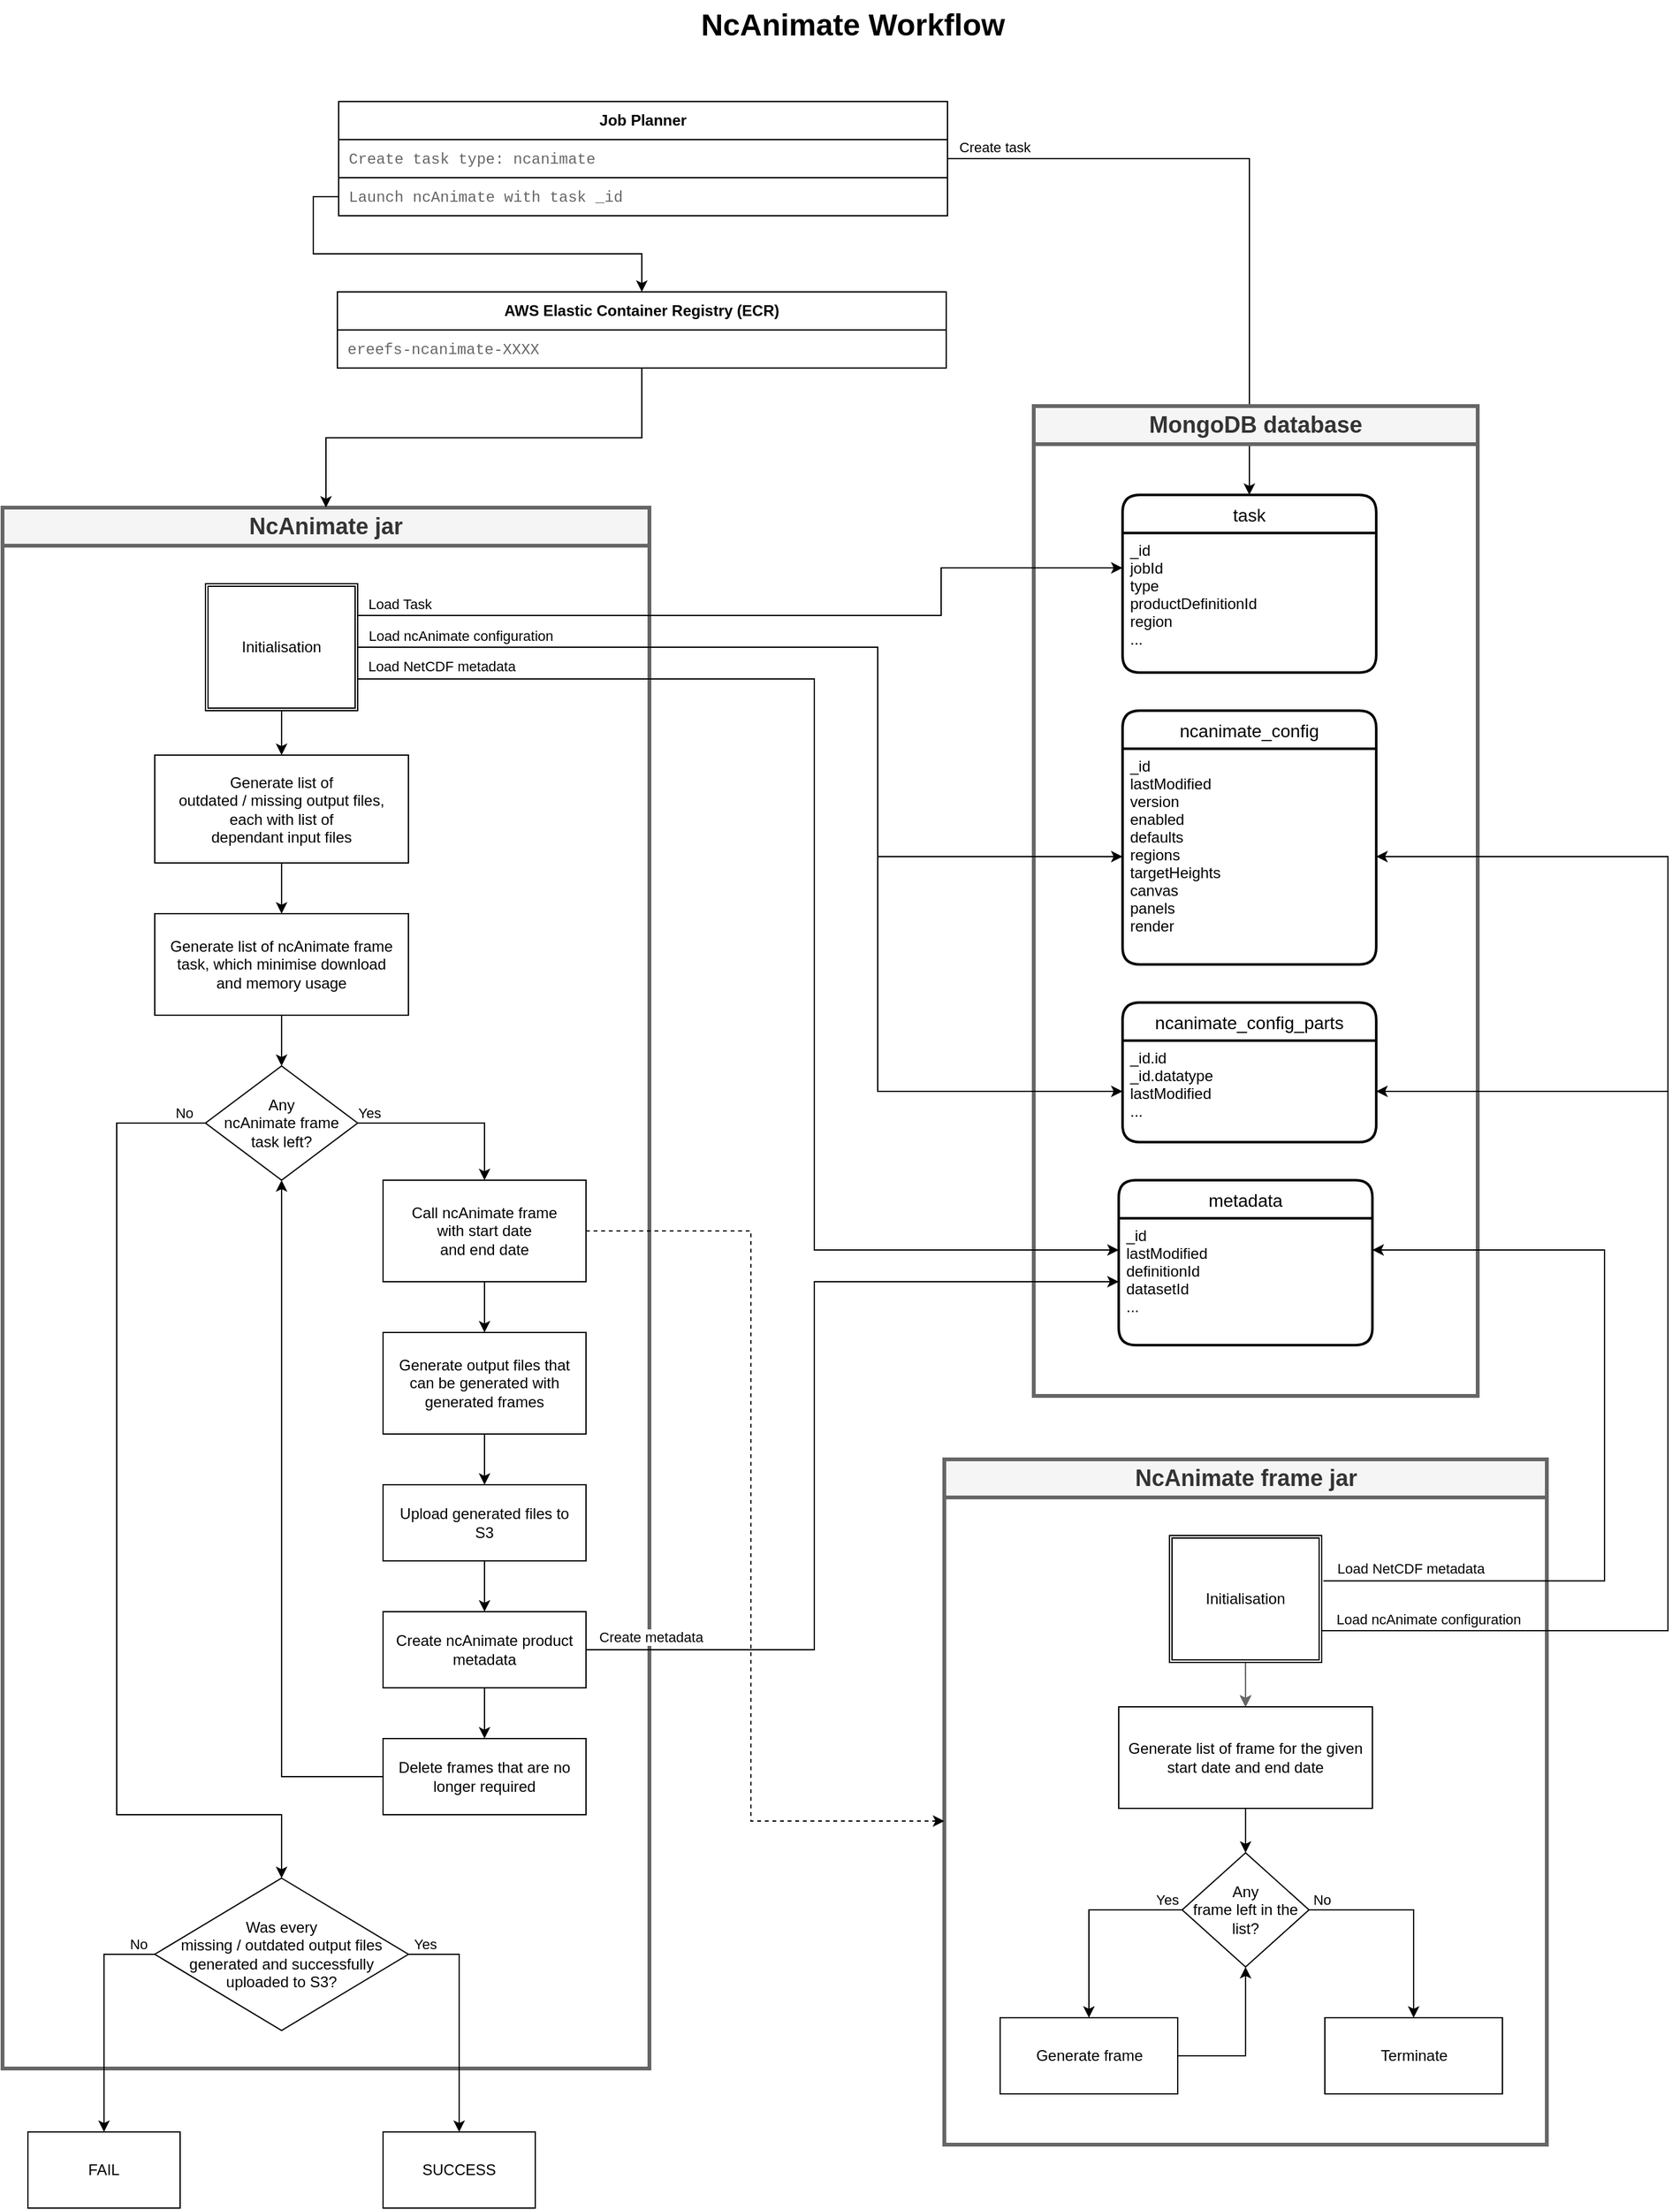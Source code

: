 <mxfile version="13.6.2" type="device"><diagram id="C5RBs43oDa-KdzZeNtuy" name="Page-1"><mxGraphModel dx="1420" dy="736" grid="1" gridSize="10" guides="1" tooltips="1" connect="1" arrows="1" fold="1" page="1" pageScale="1" pageWidth="827" pageHeight="1169" math="0" shadow="0"><root><mxCell id="WIyWlLk6GJQsqaUBKTNV-0"/><mxCell id="WIyWlLk6GJQsqaUBKTNV-1" parent="WIyWlLk6GJQsqaUBKTNV-0"/><mxCell id="NhHj3E5nUZnqFbDdkS2B-16" style="edgeStyle=orthogonalEdgeStyle;rounded=0;orthogonalLoop=1;jettySize=auto;html=1;entryX=0.5;entryY=0;entryDx=0;entryDy=0;" parent="WIyWlLk6GJQsqaUBKTNV-1" source="vgaUyk-te3efbG4E2tA5-110" target="NhHj3E5nUZnqFbDdkS2B-3" edge="1"><mxGeometry relative="1" as="geometry"/></mxCell><mxCell id="NhHj3E5nUZnqFbDdkS2B-30" value="Create task" style="edgeLabel;html=1;align=center;verticalAlign=middle;resizable=0;points=[];" parent="NhHj3E5nUZnqFbDdkS2B-16" vertex="1" connectable="0"><mxGeometry x="-0.475" y="4" relative="1" as="geometry"><mxPoint x="-95" y="-5" as="offset"/></mxGeometry></mxCell><mxCell id="NhHj3E5nUZnqFbDdkS2B-0" value="&lt;font style=&quot;font-size: 18px&quot;&gt;NcAnimate frame jar&lt;/font&gt;" style="shape=table;html=1;whiteSpace=wrap;startSize=30;container=1;collapsible=0;childLayout=tableLayout;fontStyle=1;align=center;comic=0;strokeColor=#666666;strokeWidth=3;fontColor=#333333;fillColor=#f5f5f5;pointerEvents=1;" parent="WIyWlLk6GJQsqaUBKTNV-1" vertex="1"><mxGeometry x="822.5" y="1190" width="475" height="540" as="geometry"/></mxCell><mxCell id="NhHj3E5nUZnqFbDdkS2B-1" value="" style="shape=partialRectangle;html=1;whiteSpace=wrap;collapsible=0;dropTarget=0;pointerEvents=0;fillColor=none;top=0;left=0;bottom=0;right=0;points=[[0,0.5],[1,0.5]];portConstraint=eastwest;" parent="NhHj3E5nUZnqFbDdkS2B-0" vertex="1"><mxGeometry y="30" width="475" height="510" as="geometry"/></mxCell><mxCell id="NhHj3E5nUZnqFbDdkS2B-2" value="" style="shape=partialRectangle;html=1;whiteSpace=wrap;connectable=0;fillColor=none;top=0;left=0;bottom=0;right=0;overflow=hidden;" parent="NhHj3E5nUZnqFbDdkS2B-1" vertex="1"><mxGeometry width="475" height="510" as="geometry"/></mxCell><mxCell id="NhHj3E5nUZnqFbDdkS2B-27" value="&lt;font style=&quot;font-size: 18px&quot;&gt;MongoDB database&lt;/font&gt;" style="shape=table;html=1;whiteSpace=wrap;startSize=30;container=1;collapsible=0;childLayout=tableLayout;fontStyle=1;align=center;comic=0;strokeColor=#666666;strokeWidth=3;fontColor=#333333;fillColor=#f5f5f5;pointerEvents=1;" parent="WIyWlLk6GJQsqaUBKTNV-1" vertex="1"><mxGeometry x="893" y="360" width="350" height="780" as="geometry"/></mxCell><mxCell id="NhHj3E5nUZnqFbDdkS2B-28" value="" style="shape=partialRectangle;html=1;whiteSpace=wrap;collapsible=0;dropTarget=0;pointerEvents=0;fillColor=none;top=0;left=0;bottom=0;right=0;points=[[0,0.5],[1,0.5]];portConstraint=eastwest;" parent="NhHj3E5nUZnqFbDdkS2B-27" vertex="1"><mxGeometry y="30" width="350" height="750" as="geometry"/></mxCell><mxCell id="NhHj3E5nUZnqFbDdkS2B-29" value="" style="shape=partialRectangle;html=1;whiteSpace=wrap;connectable=0;fillColor=none;top=0;left=0;bottom=0;right=0;overflow=hidden;" parent="NhHj3E5nUZnqFbDdkS2B-28" vertex="1"><mxGeometry width="350" height="750" as="geometry"/></mxCell><mxCell id="vgaUyk-te3efbG4E2tA5-144" value="&lt;font style=&quot;font-size: 18px&quot;&gt;NcAnimate jar&lt;/font&gt;" style="shape=table;html=1;whiteSpace=wrap;startSize=30;container=1;collapsible=0;childLayout=tableLayout;fontStyle=1;align=center;comic=0;strokeColor=#666666;strokeWidth=3;fontColor=#333333;fillColor=#f5f5f5;pointerEvents=1;" parent="WIyWlLk6GJQsqaUBKTNV-1" vertex="1"><mxGeometry x="80" y="440" width="510" height="1230" as="geometry"/></mxCell><mxCell id="vgaUyk-te3efbG4E2tA5-153" value="" style="shape=partialRectangle;html=1;whiteSpace=wrap;collapsible=0;dropTarget=0;pointerEvents=0;fillColor=none;top=0;left=0;bottom=0;right=0;points=[[0,0.5],[1,0.5]];portConstraint=eastwest;" parent="vgaUyk-te3efbG4E2tA5-144" vertex="1"><mxGeometry y="30" width="510" height="1200" as="geometry"/></mxCell><mxCell id="vgaUyk-te3efbG4E2tA5-154" value="" style="shape=partialRectangle;html=1;whiteSpace=wrap;connectable=0;fillColor=none;top=0;left=0;bottom=0;right=0;overflow=hidden;" parent="vgaUyk-te3efbG4E2tA5-153" vertex="1"><mxGeometry width="510" height="1200" as="geometry"/></mxCell><mxCell id="vgaUyk-te3efbG4E2tA5-109" value="Job Planner" style="shape=table;html=1;whiteSpace=wrap;startSize=30;container=1;collapsible=0;childLayout=tableLayout;fontStyle=1;align=center;comic=0;strokeColor=#000000;strokeWidth=1;spacingLeft=0;" parent="WIyWlLk6GJQsqaUBKTNV-1" vertex="1"><mxGeometry x="345" y="120" width="480" height="90" as="geometry"/></mxCell><mxCell id="vgaUyk-te3efbG4E2tA5-110" value="" style="shape=partialRectangle;html=1;whiteSpace=wrap;collapsible=0;dropTarget=0;pointerEvents=0;fillColor=none;top=0;left=0;bottom=0;right=0;points=[[0,0.5],[1,0.5]];portConstraint=eastwest;" parent="vgaUyk-te3efbG4E2tA5-109" vertex="1"><mxGeometry y="30" width="480" height="30" as="geometry"/></mxCell><mxCell id="vgaUyk-te3efbG4E2tA5-111" value="&lt;font color=&quot;#666666&quot; face=&quot;Courier New&quot;&gt;Create task type: ncanimate&lt;/font&gt;" style="shape=partialRectangle;html=1;whiteSpace=wrap;connectable=0;fillColor=none;top=0;left=0;bottom=0;right=0;overflow=hidden;align=left;spacingLeft=6;" parent="vgaUyk-te3efbG4E2tA5-110" vertex="1"><mxGeometry width="480" height="30" as="geometry"/></mxCell><mxCell id="NhHj3E5nUZnqFbDdkS2B-8" style="shape=partialRectangle;html=1;whiteSpace=wrap;collapsible=0;dropTarget=0;pointerEvents=0;fillColor=none;top=0;left=0;bottom=0;right=0;points=[[0,0.5],[1,0.5]];portConstraint=eastwest;" parent="vgaUyk-te3efbG4E2tA5-109" vertex="1"><mxGeometry y="60" width="480" height="30" as="geometry"/></mxCell><mxCell id="NhHj3E5nUZnqFbDdkS2B-9" value="&lt;font color=&quot;#666666&quot; face=&quot;Courier New&quot;&gt;Launch ncAnimate with task _id&lt;/font&gt;" style="shape=partialRectangle;html=1;whiteSpace=wrap;connectable=0;fillColor=none;top=0;left=0;bottom=0;right=0;overflow=hidden;align=left;spacingLeft=6;" parent="NhHj3E5nUZnqFbDdkS2B-8" vertex="1"><mxGeometry width="480" height="30" as="geometry"/></mxCell><mxCell id="NhHj3E5nUZnqFbDdkS2B-12" style="edgeStyle=orthogonalEdgeStyle;rounded=0;orthogonalLoop=1;jettySize=auto;html=1;entryX=0.5;entryY=0;entryDx=0;entryDy=0;" parent="WIyWlLk6GJQsqaUBKTNV-1" source="vgaUyk-te3efbG4E2tA5-93" target="vgaUyk-te3efbG4E2tA5-144" edge="1"><mxGeometry relative="1" as="geometry"/></mxCell><mxCell id="vgaUyk-te3efbG4E2tA5-93" value="AWS Elastic Container Registry (ECR)" style="shape=table;html=1;whiteSpace=wrap;startSize=30;container=1;collapsible=0;childLayout=tableLayout;fontStyle=1;align=center;comic=0;strokeColor=#000000;strokeWidth=1;spacingLeft=0;" parent="WIyWlLk6GJQsqaUBKTNV-1" vertex="1"><mxGeometry x="344" y="270" width="480" height="60" as="geometry"/></mxCell><mxCell id="vgaUyk-te3efbG4E2tA5-94" value="" style="shape=partialRectangle;html=1;whiteSpace=wrap;collapsible=0;dropTarget=0;pointerEvents=0;fillColor=none;top=0;left=0;bottom=0;right=0;points=[[0,0.5],[1,0.5]];portConstraint=eastwest;" parent="vgaUyk-te3efbG4E2tA5-93" vertex="1"><mxGeometry y="30" width="480" height="30" as="geometry"/></mxCell><mxCell id="vgaUyk-te3efbG4E2tA5-95" value="&lt;font color=&quot;#666666&quot; face=&quot;Courier New&quot;&gt;ereefs-ncanimate-XXXX&lt;/font&gt;" style="shape=partialRectangle;html=1;whiteSpace=wrap;connectable=0;fillColor=none;top=0;left=0;bottom=0;right=0;overflow=hidden;align=left;spacingLeft=6;" parent="vgaUyk-te3efbG4E2tA5-94" vertex="1"><mxGeometry width="480" height="30" as="geometry"/></mxCell><mxCell id="NhHj3E5nUZnqFbDdkS2B-3" value="task" style="swimlane;childLayout=stackLayout;horizontal=1;startSize=30;horizontalStack=0;rounded=1;fontSize=14;fontStyle=0;strokeWidth=2;resizeParent=0;resizeLast=1;shadow=0;dashed=0;align=center;" parent="WIyWlLk6GJQsqaUBKTNV-1" vertex="1"><mxGeometry x="963" y="430" width="200" height="140" as="geometry"/></mxCell><mxCell id="NhHj3E5nUZnqFbDdkS2B-4" value="_id&#10;jobId&#10;type&#10;productDefinitionId&#10;region&#10;..." style="align=left;strokeColor=none;fillColor=none;spacingLeft=4;fontSize=12;verticalAlign=top;resizable=0;rotatable=0;part=1;" parent="NhHj3E5nUZnqFbDdkS2B-3" vertex="1"><mxGeometry y="30" width="200" height="110" as="geometry"/></mxCell><mxCell id="NhHj3E5nUZnqFbDdkS2B-18" value="ncanimate_config" style="swimlane;childLayout=stackLayout;horizontal=1;startSize=30;horizontalStack=0;rounded=1;fontSize=14;fontStyle=0;strokeWidth=2;resizeParent=0;resizeLast=1;shadow=0;dashed=0;align=center;" parent="WIyWlLk6GJQsqaUBKTNV-1" vertex="1"><mxGeometry x="963" y="600" width="200" height="200" as="geometry"/></mxCell><mxCell id="NhHj3E5nUZnqFbDdkS2B-19" value="_id&#10;lastModified&#10;version&#10;enabled&#10;defaults&#10;regions&#10;targetHeights&#10;canvas&#10;panels&#10;render&#10;" style="align=left;strokeColor=none;fillColor=none;spacingLeft=4;fontSize=12;verticalAlign=top;resizable=0;rotatable=0;part=1;" parent="NhHj3E5nUZnqFbDdkS2B-18" vertex="1"><mxGeometry y="30" width="200" height="170" as="geometry"/></mxCell><mxCell id="NhHj3E5nUZnqFbDdkS2B-22" value="ncanimate_config_parts" style="swimlane;childLayout=stackLayout;horizontal=1;startSize=30;horizontalStack=0;rounded=1;fontSize=14;fontStyle=0;strokeWidth=2;resizeParent=0;resizeLast=1;shadow=0;dashed=0;align=center;" parent="WIyWlLk6GJQsqaUBKTNV-1" vertex="1"><mxGeometry x="963" y="830" width="200" height="110" as="geometry"/></mxCell><mxCell id="NhHj3E5nUZnqFbDdkS2B-23" value="_id.id&#10;_id.datatype&#10;lastModified&#10;..." style="align=left;strokeColor=none;fillColor=none;spacingLeft=4;fontSize=12;verticalAlign=top;resizable=0;rotatable=0;part=1;" parent="NhHj3E5nUZnqFbDdkS2B-22" vertex="1"><mxGeometry y="30" width="200" height="80" as="geometry"/></mxCell><mxCell id="vgaUyk-te3efbG4E2tA5-135" value="FAIL" style="rounded=0;whiteSpace=wrap;html=1;comic=0;strokeColor=#000000;strokeWidth=1;align=center;" parent="WIyWlLk6GJQsqaUBKTNV-1" vertex="1"><mxGeometry x="100" y="1720" width="120" height="60" as="geometry"/></mxCell><mxCell id="vgaUyk-te3efbG4E2tA5-136" value="SUCCESS" style="rounded=0;whiteSpace=wrap;html=1;comic=0;strokeColor=#000000;strokeWidth=1;align=center;" parent="WIyWlLk6GJQsqaUBKTNV-1" vertex="1"><mxGeometry x="380" y="1720" width="120" height="60" as="geometry"/></mxCell><mxCell id="vgaUyk-te3efbG4E2tA5-142" value="NcAnimate Workflow" style="text;strokeColor=none;fillColor=none;html=1;fontSize=24;fontStyle=1;verticalAlign=middle;align=center;comic=0;" parent="WIyWlLk6GJQsqaUBKTNV-1" vertex="1"><mxGeometry x="490" y="40" width="520" height="40" as="geometry"/></mxCell><mxCell id="NhHj3E5nUZnqFbDdkS2B-10" style="edgeStyle=orthogonalEdgeStyle;rounded=0;orthogonalLoop=1;jettySize=auto;html=1;exitX=0;exitY=0.5;exitDx=0;exitDy=0;entryX=0.5;entryY=0;entryDx=0;entryDy=0;" parent="WIyWlLk6GJQsqaUBKTNV-1" source="NhHj3E5nUZnqFbDdkS2B-8" target="vgaUyk-te3efbG4E2tA5-93" edge="1"><mxGeometry relative="1" as="geometry"><mxPoint x="200" y="150" as="targetPoint"/></mxGeometry></mxCell><mxCell id="NhHj3E5nUZnqFbDdkS2B-32" style="edgeStyle=orthogonalEdgeStyle;rounded=0;orthogonalLoop=1;jettySize=auto;html=1;exitX=1;exitY=0.5;exitDx=0;exitDy=0;entryX=0;entryY=0.5;entryDx=0;entryDy=0;" parent="WIyWlLk6GJQsqaUBKTNV-1" source="NhHj3E5nUZnqFbDdkS2B-13" target="NhHj3E5nUZnqFbDdkS2B-19" edge="1"><mxGeometry relative="1" as="geometry"><Array as="points"><mxPoint x="770" y="550"/><mxPoint x="770" y="715"/></Array></mxGeometry></mxCell><mxCell id="NhHj3E5nUZnqFbDdkS2B-33" style="edgeStyle=orthogonalEdgeStyle;rounded=0;orthogonalLoop=1;jettySize=auto;html=1;entryX=0;entryY=0.5;entryDx=0;entryDy=0;exitX=1;exitY=0.5;exitDx=0;exitDy=0;" parent="WIyWlLk6GJQsqaUBKTNV-1" source="NhHj3E5nUZnqFbDdkS2B-13" target="NhHj3E5nUZnqFbDdkS2B-23" edge="1"><mxGeometry relative="1" as="geometry"><Array as="points"><mxPoint x="770" y="550"/><mxPoint x="770" y="900"/></Array></mxGeometry></mxCell><mxCell id="NhHj3E5nUZnqFbDdkS2B-34" value="Load ncAnimate configuration" style="edgeLabel;html=1;align=center;verticalAlign=middle;resizable=0;points=[];" parent="NhHj3E5nUZnqFbDdkS2B-33" vertex="1" connectable="0"><mxGeometry x="-0.827" y="3" relative="1" as="geometry"><mxPoint x="-2" y="-6.5" as="offset"/></mxGeometry></mxCell><mxCell id="NhHj3E5nUZnqFbDdkS2B-35" style="edgeStyle=orthogonalEdgeStyle;rounded=0;orthogonalLoop=1;jettySize=auto;html=1;exitX=1;exitY=0.75;exitDx=0;exitDy=0;entryX=0;entryY=0.25;entryDx=0;entryDy=0;" parent="WIyWlLk6GJQsqaUBKTNV-1" source="NhHj3E5nUZnqFbDdkS2B-13" target="NhHj3E5nUZnqFbDdkS2B-26" edge="1"><mxGeometry relative="1" as="geometry"><Array as="points"><mxPoint x="720" y="575"/><mxPoint x="720" y="1025"/></Array></mxGeometry></mxCell><mxCell id="NhHj3E5nUZnqFbDdkS2B-36" value="Load NetCDF metadata" style="edgeLabel;html=1;align=center;verticalAlign=middle;resizable=0;points=[];" parent="NhHj3E5nUZnqFbDdkS2B-35" vertex="1" connectable="0"><mxGeometry x="-0.888" y="3" relative="1" as="geometry"><mxPoint x="7" y="-7" as="offset"/></mxGeometry></mxCell><mxCell id="NhHj3E5nUZnqFbDdkS2B-58" style="edgeStyle=orthogonalEdgeStyle;rounded=0;orthogonalLoop=1;jettySize=auto;html=1;entryX=0.5;entryY=0;entryDx=0;entryDy=0;" parent="WIyWlLk6GJQsqaUBKTNV-1" source="NhHj3E5nUZnqFbDdkS2B-13" target="NhHj3E5nUZnqFbDdkS2B-37" edge="1"><mxGeometry relative="1" as="geometry"/></mxCell><mxCell id="NhHj3E5nUZnqFbDdkS2B-77" style="edgeStyle=orthogonalEdgeStyle;rounded=0;orthogonalLoop=1;jettySize=auto;html=1;exitX=1;exitY=0.25;exitDx=0;exitDy=0;entryX=0;entryY=0.25;entryDx=0;entryDy=0;" parent="WIyWlLk6GJQsqaUBKTNV-1" source="NhHj3E5nUZnqFbDdkS2B-13" target="NhHj3E5nUZnqFbDdkS2B-4" edge="1"><mxGeometry relative="1" as="geometry"><Array as="points"><mxPoint x="820" y="525"/><mxPoint x="820" y="488"/></Array></mxGeometry></mxCell><mxCell id="NhHj3E5nUZnqFbDdkS2B-78" value="Load Task" style="edgeLabel;html=1;align=center;verticalAlign=middle;resizable=0;points=[];" parent="NhHj3E5nUZnqFbDdkS2B-77" vertex="1" connectable="0"><mxGeometry x="-0.788" y="2" relative="1" as="geometry"><mxPoint x="-35" y="-7" as="offset"/></mxGeometry></mxCell><mxCell id="NhHj3E5nUZnqFbDdkS2B-13" value="Initialisation" style="shape=ext;double=1;rounded=0;whiteSpace=wrap;html=1;" parent="WIyWlLk6GJQsqaUBKTNV-1" vertex="1"><mxGeometry x="240" y="500" width="120" height="100" as="geometry"/></mxCell><mxCell id="NhHj3E5nUZnqFbDdkS2B-59" style="edgeStyle=orthogonalEdgeStyle;rounded=0;orthogonalLoop=1;jettySize=auto;html=1;entryX=0.5;entryY=0;entryDx=0;entryDy=0;" parent="WIyWlLk6GJQsqaUBKTNV-1" source="NhHj3E5nUZnqFbDdkS2B-37" target="NhHj3E5nUZnqFbDdkS2B-38" edge="1"><mxGeometry relative="1" as="geometry"/></mxCell><mxCell id="NhHj3E5nUZnqFbDdkS2B-37" value="Generate list of&lt;br&gt;outdated / missing output files,&lt;br&gt;each with list of&lt;br&gt;dependant input files" style="rounded=0;whiteSpace=wrap;html=1;spacingLeft=6;spacingRight=6;" parent="WIyWlLk6GJQsqaUBKTNV-1" vertex="1"><mxGeometry x="200" y="635" width="200" height="85" as="geometry"/></mxCell><mxCell id="NhHj3E5nUZnqFbDdkS2B-60" style="edgeStyle=orthogonalEdgeStyle;rounded=0;orthogonalLoop=1;jettySize=auto;html=1;entryX=0.5;entryY=0;entryDx=0;entryDy=0;" parent="WIyWlLk6GJQsqaUBKTNV-1" source="NhHj3E5nUZnqFbDdkS2B-38" target="NhHj3E5nUZnqFbDdkS2B-39" edge="1"><mxGeometry relative="1" as="geometry"/></mxCell><mxCell id="NhHj3E5nUZnqFbDdkS2B-38" value="Generate list of ncAnimate frame task, which minimise download and memory usage" style="rounded=0;whiteSpace=wrap;html=1;spacingLeft=6;spacingRight=6;" parent="WIyWlLk6GJQsqaUBKTNV-1" vertex="1"><mxGeometry x="200" y="760" width="200" height="80" as="geometry"/></mxCell><mxCell id="NhHj3E5nUZnqFbDdkS2B-44" style="edgeStyle=orthogonalEdgeStyle;rounded=0;orthogonalLoop=1;jettySize=auto;html=1;entryX=0.5;entryY=0;entryDx=0;entryDy=0;" parent="WIyWlLk6GJQsqaUBKTNV-1" source="NhHj3E5nUZnqFbDdkS2B-39" target="NhHj3E5nUZnqFbDdkS2B-40" edge="1"><mxGeometry relative="1" as="geometry"/></mxCell><mxCell id="NhHj3E5nUZnqFbDdkS2B-50" value="Yes" style="edgeLabel;html=1;align=center;verticalAlign=middle;resizable=0;points=[];" parent="NhHj3E5nUZnqFbDdkS2B-44" vertex="1" connectable="0"><mxGeometry x="-0.827" relative="1" as="geometry"><mxPoint x="-4" y="-8" as="offset"/></mxGeometry></mxCell><mxCell id="NhHj3E5nUZnqFbDdkS2B-52" style="edgeStyle=orthogonalEdgeStyle;rounded=0;orthogonalLoop=1;jettySize=auto;html=1;entryX=0.5;entryY=0;entryDx=0;entryDy=0;" parent="WIyWlLk6GJQsqaUBKTNV-1" source="NhHj3E5nUZnqFbDdkS2B-39" target="NhHj3E5nUZnqFbDdkS2B-51" edge="1"><mxGeometry relative="1" as="geometry"><Array as="points"><mxPoint x="170" y="925"/><mxPoint x="170" y="1470"/><mxPoint x="300" y="1470"/></Array></mxGeometry></mxCell><mxCell id="NhHj3E5nUZnqFbDdkS2B-53" value="No" style="edgeLabel;html=1;align=center;verticalAlign=middle;resizable=0;points=[];" parent="NhHj3E5nUZnqFbDdkS2B-52" vertex="1" connectable="0"><mxGeometry x="-0.923" relative="1" as="geometry"><mxPoint x="13" y="-8" as="offset"/></mxGeometry></mxCell><mxCell id="NhHj3E5nUZnqFbDdkS2B-39" value="Any&lt;br&gt;ncAnimate frame&lt;br&gt;task left?" style="rhombus;whiteSpace=wrap;html=1;" parent="WIyWlLk6GJQsqaUBKTNV-1" vertex="1"><mxGeometry x="240" y="880" width="120" height="90" as="geometry"/></mxCell><mxCell id="NhHj3E5nUZnqFbDdkS2B-45" style="edgeStyle=orthogonalEdgeStyle;rounded=0;orthogonalLoop=1;jettySize=auto;html=1;entryX=0.5;entryY=0;entryDx=0;entryDy=0;" parent="WIyWlLk6GJQsqaUBKTNV-1" source="NhHj3E5nUZnqFbDdkS2B-40" target="NhHj3E5nUZnqFbDdkS2B-41" edge="1"><mxGeometry relative="1" as="geometry"/></mxCell><mxCell id="NhHj3E5nUZnqFbDdkS2B-49" style="edgeStyle=orthogonalEdgeStyle;rounded=0;orthogonalLoop=1;jettySize=auto;html=1;exitX=1;exitY=0.5;exitDx=0;exitDy=0;dashed=1;entryX=0;entryY=0.5;entryDx=0;entryDy=0;" parent="WIyWlLk6GJQsqaUBKTNV-1" source="NhHj3E5nUZnqFbDdkS2B-40" target="NhHj3E5nUZnqFbDdkS2B-1" edge="1"><mxGeometry relative="1" as="geometry"><Array as="points"><mxPoint x="670" y="1010"/><mxPoint x="670" y="1475"/></Array></mxGeometry></mxCell><mxCell id="NhHj3E5nUZnqFbDdkS2B-40" value="Call ncAnimate frame&lt;br&gt;with start date&lt;br&gt;and end date" style="rounded=0;whiteSpace=wrap;html=1;spacingLeft=6;spacingRight=6;" parent="WIyWlLk6GJQsqaUBKTNV-1" vertex="1"><mxGeometry x="380" y="970" width="160" height="80" as="geometry"/></mxCell><mxCell id="NhHj3E5nUZnqFbDdkS2B-46" style="edgeStyle=orthogonalEdgeStyle;rounded=0;orthogonalLoop=1;jettySize=auto;html=1;entryX=0.5;entryY=0;entryDx=0;entryDy=0;" parent="WIyWlLk6GJQsqaUBKTNV-1" source="NhHj3E5nUZnqFbDdkS2B-41" target="NhHj3E5nUZnqFbDdkS2B-43" edge="1"><mxGeometry relative="1" as="geometry"/></mxCell><mxCell id="NhHj3E5nUZnqFbDdkS2B-41" value="Generate output files that can be generated with generated frames" style="rounded=0;whiteSpace=wrap;html=1;spacingLeft=6;spacingRight=6;" parent="WIyWlLk6GJQsqaUBKTNV-1" vertex="1"><mxGeometry x="380" y="1090" width="160" height="80" as="geometry"/></mxCell><mxCell id="NhHj3E5nUZnqFbDdkS2B-48" style="edgeStyle=orthogonalEdgeStyle;rounded=0;orthogonalLoop=1;jettySize=auto;html=1;entryX=0.5;entryY=1;entryDx=0;entryDy=0;" parent="WIyWlLk6GJQsqaUBKTNV-1" source="NhHj3E5nUZnqFbDdkS2B-42" target="NhHj3E5nUZnqFbDdkS2B-39" edge="1"><mxGeometry relative="1" as="geometry"/></mxCell><mxCell id="NhHj3E5nUZnqFbDdkS2B-42" value="Delete frames that are no longer required" style="rounded=0;whiteSpace=wrap;html=1;spacingLeft=6;spacingRight=6;" parent="WIyWlLk6GJQsqaUBKTNV-1" vertex="1"><mxGeometry x="380" y="1410" width="160" height="60" as="geometry"/></mxCell><mxCell id="NhHj3E5nUZnqFbDdkS2B-62" style="edgeStyle=orthogonalEdgeStyle;rounded=0;orthogonalLoop=1;jettySize=auto;html=1;entryX=0.5;entryY=0;entryDx=0;entryDy=0;" parent="WIyWlLk6GJQsqaUBKTNV-1" source="NhHj3E5nUZnqFbDdkS2B-43" target="NhHj3E5nUZnqFbDdkS2B-61" edge="1"><mxGeometry relative="1" as="geometry"/></mxCell><mxCell id="NhHj3E5nUZnqFbDdkS2B-43" value="Upload generated files to S3" style="rounded=0;whiteSpace=wrap;html=1;spacingLeft=6;spacingRight=6;" parent="WIyWlLk6GJQsqaUBKTNV-1" vertex="1"><mxGeometry x="380" y="1210" width="160" height="60" as="geometry"/></mxCell><mxCell id="NhHj3E5nUZnqFbDdkS2B-54" style="edgeStyle=orthogonalEdgeStyle;rounded=0;orthogonalLoop=1;jettySize=auto;html=1;entryX=0.5;entryY=0;entryDx=0;entryDy=0;" parent="WIyWlLk6GJQsqaUBKTNV-1" source="NhHj3E5nUZnqFbDdkS2B-51" target="vgaUyk-te3efbG4E2tA5-135" edge="1"><mxGeometry relative="1" as="geometry"><Array as="points"><mxPoint x="160" y="1580"/></Array></mxGeometry></mxCell><mxCell id="NhHj3E5nUZnqFbDdkS2B-55" value="No" style="edgeLabel;html=1;align=center;verticalAlign=middle;resizable=0;points=[];" parent="NhHj3E5nUZnqFbDdkS2B-54" vertex="1" connectable="0"><mxGeometry x="-0.633" y="-3" relative="1" as="geometry"><mxPoint x="20" y="-5" as="offset"/></mxGeometry></mxCell><mxCell id="NhHj3E5nUZnqFbDdkS2B-56" style="edgeStyle=orthogonalEdgeStyle;rounded=0;orthogonalLoop=1;jettySize=auto;html=1;entryX=0.5;entryY=0;entryDx=0;entryDy=0;" parent="WIyWlLk6GJQsqaUBKTNV-1" source="NhHj3E5nUZnqFbDdkS2B-51" target="vgaUyk-te3efbG4E2tA5-136" edge="1"><mxGeometry relative="1" as="geometry"><mxPoint x="420" y="1580" as="sourcePoint"/><Array as="points"><mxPoint x="440" y="1580"/></Array></mxGeometry></mxCell><mxCell id="NhHj3E5nUZnqFbDdkS2B-57" value="Yes" style="edgeLabel;html=1;align=center;verticalAlign=middle;resizable=0;points=[];" parent="NhHj3E5nUZnqFbDdkS2B-56" vertex="1" connectable="0"><mxGeometry x="-0.667" y="-2" relative="1" as="geometry"><mxPoint x="-17" y="-10" as="offset"/></mxGeometry></mxCell><mxCell id="NhHj3E5nUZnqFbDdkS2B-51" value="Was every&lt;br&gt;missing / outdated output files&lt;br&gt;generated and successfully uploaded to S3?" style="rhombus;whiteSpace=wrap;html=1;" parent="WIyWlLk6GJQsqaUBKTNV-1" vertex="1"><mxGeometry x="200" y="1520" width="200" height="120" as="geometry"/></mxCell><mxCell id="NhHj3E5nUZnqFbDdkS2B-63" style="edgeStyle=orthogonalEdgeStyle;rounded=0;orthogonalLoop=1;jettySize=auto;html=1;" parent="WIyWlLk6GJQsqaUBKTNV-1" source="NhHj3E5nUZnqFbDdkS2B-61" target="NhHj3E5nUZnqFbDdkS2B-42" edge="1"><mxGeometry relative="1" as="geometry"/></mxCell><mxCell id="NhHj3E5nUZnqFbDdkS2B-64" style="edgeStyle=orthogonalEdgeStyle;rounded=0;orthogonalLoop=1;jettySize=auto;html=1;entryX=0;entryY=0.5;entryDx=0;entryDy=0;" parent="WIyWlLk6GJQsqaUBKTNV-1" source="NhHj3E5nUZnqFbDdkS2B-61" target="NhHj3E5nUZnqFbDdkS2B-26" edge="1"><mxGeometry relative="1" as="geometry"><Array as="points"><mxPoint x="720" y="1340"/><mxPoint x="720" y="1050"/></Array></mxGeometry></mxCell><mxCell id="NhHj3E5nUZnqFbDdkS2B-79" value="Create metadata" style="edgeLabel;html=1;align=center;verticalAlign=middle;resizable=0;points=[];" parent="NhHj3E5nUZnqFbDdkS2B-64" vertex="1" connectable="0"><mxGeometry x="-0.817" y="-3" relative="1" as="geometry"><mxPoint x="-14" y="-13" as="offset"/></mxGeometry></mxCell><mxCell id="NhHj3E5nUZnqFbDdkS2B-61" value="Create ncAnimate product metadata" style="rounded=0;whiteSpace=wrap;html=1;spacingLeft=6;spacingRight=6;" parent="WIyWlLk6GJQsqaUBKTNV-1" vertex="1"><mxGeometry x="380" y="1310" width="160" height="60" as="geometry"/></mxCell><mxCell id="NhHj3E5nUZnqFbDdkS2B-75" style="edgeStyle=orthogonalEdgeStyle;rounded=0;orthogonalLoop=1;jettySize=auto;html=1;entryX=0.5;entryY=0;entryDx=0;entryDy=0;" parent="WIyWlLk6GJQsqaUBKTNV-1" target="NhHj3E5nUZnqFbDdkS2B-66" edge="1"><mxGeometry relative="1" as="geometry"><mxPoint x="1059.929" y="1350.0" as="sourcePoint"/></mxGeometry></mxCell><mxCell id="NhHj3E5nUZnqFbDdkS2B-76" style="edgeStyle=orthogonalEdgeStyle;rounded=0;orthogonalLoop=1;jettySize=auto;html=1;entryX=0.5;entryY=0;entryDx=0;entryDy=0;" parent="WIyWlLk6GJQsqaUBKTNV-1" source="NhHj3E5nUZnqFbDdkS2B-66" target="NhHj3E5nUZnqFbDdkS2B-67" edge="1"><mxGeometry relative="1" as="geometry"/></mxCell><mxCell id="NhHj3E5nUZnqFbDdkS2B-66" value="Generate list of frame for the given start date and end date" style="rounded=0;whiteSpace=wrap;html=1;spacingLeft=6;spacingRight=6;" parent="WIyWlLk6GJQsqaUBKTNV-1" vertex="1"><mxGeometry x="960" y="1385" width="200" height="80" as="geometry"/></mxCell><mxCell id="NhHj3E5nUZnqFbDdkS2B-70" style="edgeStyle=orthogonalEdgeStyle;rounded=0;orthogonalLoop=1;jettySize=auto;html=1;entryX=0.5;entryY=0;entryDx=0;entryDy=0;" parent="WIyWlLk6GJQsqaUBKTNV-1" source="NhHj3E5nUZnqFbDdkS2B-67" target="NhHj3E5nUZnqFbDdkS2B-69" edge="1"><mxGeometry relative="1" as="geometry"/></mxCell><mxCell id="NhHj3E5nUZnqFbDdkS2B-73" value="Yes" style="edgeLabel;html=1;align=center;verticalAlign=middle;resizable=0;points=[];" parent="NhHj3E5nUZnqFbDdkS2B-70" vertex="1" connectable="0"><mxGeometry x="-0.702" y="2" relative="1" as="geometry"><mxPoint x="11" y="-10" as="offset"/></mxGeometry></mxCell><mxCell id="NhHj3E5nUZnqFbDdkS2B-71" style="edgeStyle=orthogonalEdgeStyle;rounded=0;orthogonalLoop=1;jettySize=auto;html=1;entryX=0.5;entryY=0;entryDx=0;entryDy=0;" parent="WIyWlLk6GJQsqaUBKTNV-1" source="NhHj3E5nUZnqFbDdkS2B-67" target="NhHj3E5nUZnqFbDdkS2B-68" edge="1"><mxGeometry relative="1" as="geometry"/></mxCell><mxCell id="NhHj3E5nUZnqFbDdkS2B-74" value="No" style="edgeLabel;html=1;align=center;verticalAlign=middle;resizable=0;points=[];" parent="NhHj3E5nUZnqFbDdkS2B-71" vertex="1" connectable="0"><mxGeometry x="-0.842" y="-3" relative="1" as="geometry"><mxPoint x="-3" y="-11" as="offset"/></mxGeometry></mxCell><mxCell id="NhHj3E5nUZnqFbDdkS2B-67" value="Any&lt;br&gt;frame left in the list?" style="rhombus;whiteSpace=wrap;html=1;" parent="WIyWlLk6GJQsqaUBKTNV-1" vertex="1"><mxGeometry x="1010" y="1500" width="100" height="90" as="geometry"/></mxCell><mxCell id="NhHj3E5nUZnqFbDdkS2B-68" value="Terminate" style="rounded=0;whiteSpace=wrap;html=1;spacingLeft=6;spacingRight=6;" parent="WIyWlLk6GJQsqaUBKTNV-1" vertex="1"><mxGeometry x="1122.5" y="1630" width="140" height="60" as="geometry"/></mxCell><mxCell id="NhHj3E5nUZnqFbDdkS2B-72" style="edgeStyle=orthogonalEdgeStyle;rounded=0;orthogonalLoop=1;jettySize=auto;html=1;entryX=0.5;entryY=1;entryDx=0;entryDy=0;" parent="WIyWlLk6GJQsqaUBKTNV-1" source="NhHj3E5nUZnqFbDdkS2B-69" target="NhHj3E5nUZnqFbDdkS2B-67" edge="1"><mxGeometry relative="1" as="geometry"/></mxCell><mxCell id="NhHj3E5nUZnqFbDdkS2B-69" value="Generate frame" style="rounded=0;whiteSpace=wrap;html=1;spacingLeft=6;spacingRight=6;" parent="WIyWlLk6GJQsqaUBKTNV-1" vertex="1"><mxGeometry x="866.5" y="1630" width="140" height="60" as="geometry"/></mxCell><mxCell id="NhHj3E5nUZnqFbDdkS2B-81" value="" style="edgeStyle=orthogonalEdgeStyle;rounded=0;orthogonalLoop=1;jettySize=auto;html=1;strokeColor=#666666;fontColor=#000000;" parent="WIyWlLk6GJQsqaUBKTNV-1" source="NhHj3E5nUZnqFbDdkS2B-80" target="NhHj3E5nUZnqFbDdkS2B-66" edge="1"><mxGeometry relative="1" as="geometry"/></mxCell><mxCell id="NhHj3E5nUZnqFbDdkS2B-85" style="edgeStyle=orthogonalEdgeStyle;rounded=0;orthogonalLoop=1;jettySize=auto;html=1;entryX=1;entryY=0.5;entryDx=0;entryDy=0;fontColor=#000000;exitX=1;exitY=0.75;exitDx=0;exitDy=0;" parent="WIyWlLk6GJQsqaUBKTNV-1" source="NhHj3E5nUZnqFbDdkS2B-80" target="NhHj3E5nUZnqFbDdkS2B-19" edge="1"><mxGeometry relative="1" as="geometry"><Array as="points"><mxPoint x="1393" y="1325"/><mxPoint x="1393" y="715"/></Array></mxGeometry></mxCell><mxCell id="NhHj3E5nUZnqFbDdkS2B-80" value="Initialisation" style="shape=ext;double=1;rounded=0;whiteSpace=wrap;html=1;" parent="WIyWlLk6GJQsqaUBKTNV-1" vertex="1"><mxGeometry x="1000" y="1250" width="120" height="100" as="geometry"/></mxCell><mxCell id="NhHj3E5nUZnqFbDdkS2B-83" style="edgeStyle=orthogonalEdgeStyle;rounded=0;orthogonalLoop=1;jettySize=auto;html=1;entryX=1;entryY=0.5;entryDx=0;entryDy=0;exitX=1;exitY=0.75;exitDx=0;exitDy=0;" parent="WIyWlLk6GJQsqaUBKTNV-1" source="NhHj3E5nUZnqFbDdkS2B-80" target="NhHj3E5nUZnqFbDdkS2B-23" edge="1"><mxGeometry relative="1" as="geometry"><mxPoint x="1273" y="680.0" as="sourcePoint"/><mxPoint x="1883" y="1215" as="targetPoint"/><Array as="points"><mxPoint x="1393" y="1325"/><mxPoint x="1393" y="900"/></Array></mxGeometry></mxCell><mxCell id="NhHj3E5nUZnqFbDdkS2B-84" value="Load ncAnimate configuration" style="edgeLabel;html=1;align=center;verticalAlign=middle;resizable=0;points=[];" parent="NhHj3E5nUZnqFbDdkS2B-83" vertex="1" connectable="0"><mxGeometry x="-0.827" y="3" relative="1" as="geometry"><mxPoint x="3" y="-6.5" as="offset"/></mxGeometry></mxCell><mxCell id="NhHj3E5nUZnqFbDdkS2B-86" style="edgeStyle=orthogonalEdgeStyle;rounded=0;orthogonalLoop=1;jettySize=auto;html=1;entryX=1;entryY=0.25;entryDx=0;entryDy=0;exitX=1.011;exitY=0.358;exitDx=0;exitDy=0;exitPerimeter=0;" parent="WIyWlLk6GJQsqaUBKTNV-1" source="NhHj3E5nUZnqFbDdkS2B-80" target="NhHj3E5nUZnqFbDdkS2B-26" edge="1"><mxGeometry relative="1" as="geometry"><mxPoint x="1263" y="1350" as="sourcePoint"/><mxPoint x="1943" y="1395" as="targetPoint"/><Array as="points"><mxPoint x="1343" y="1286"/><mxPoint x="1343" y="1025"/></Array></mxGeometry></mxCell><mxCell id="NhHj3E5nUZnqFbDdkS2B-87" value="Load NetCDF metadata" style="edgeLabel;html=1;align=center;verticalAlign=middle;resizable=0;points=[];" parent="NhHj3E5nUZnqFbDdkS2B-86" vertex="1" connectable="0"><mxGeometry x="-0.888" y="3" relative="1" as="geometry"><mxPoint x="31" y="-7" as="offset"/></mxGeometry></mxCell><mxCell id="NhHj3E5nUZnqFbDdkS2B-25" value="metadata" style="swimlane;childLayout=stackLayout;horizontal=1;startSize=30;horizontalStack=0;rounded=1;fontSize=14;fontStyle=0;strokeWidth=2;resizeParent=0;resizeLast=1;shadow=0;dashed=0;align=center;" parent="WIyWlLk6GJQsqaUBKTNV-1" vertex="1"><mxGeometry x="960" y="970" width="200" height="130" as="geometry"/></mxCell><mxCell id="NhHj3E5nUZnqFbDdkS2B-26" value="_id&#10;lastModified&#10;definitionId&#10;datasetId&#10;..." style="align=left;strokeColor=none;fillColor=none;spacingLeft=4;fontSize=12;verticalAlign=top;resizable=0;rotatable=0;part=1;" parent="NhHj3E5nUZnqFbDdkS2B-25" vertex="1"><mxGeometry y="30" width="200" height="100" as="geometry"/></mxCell></root></mxGraphModel></diagram></mxfile>
